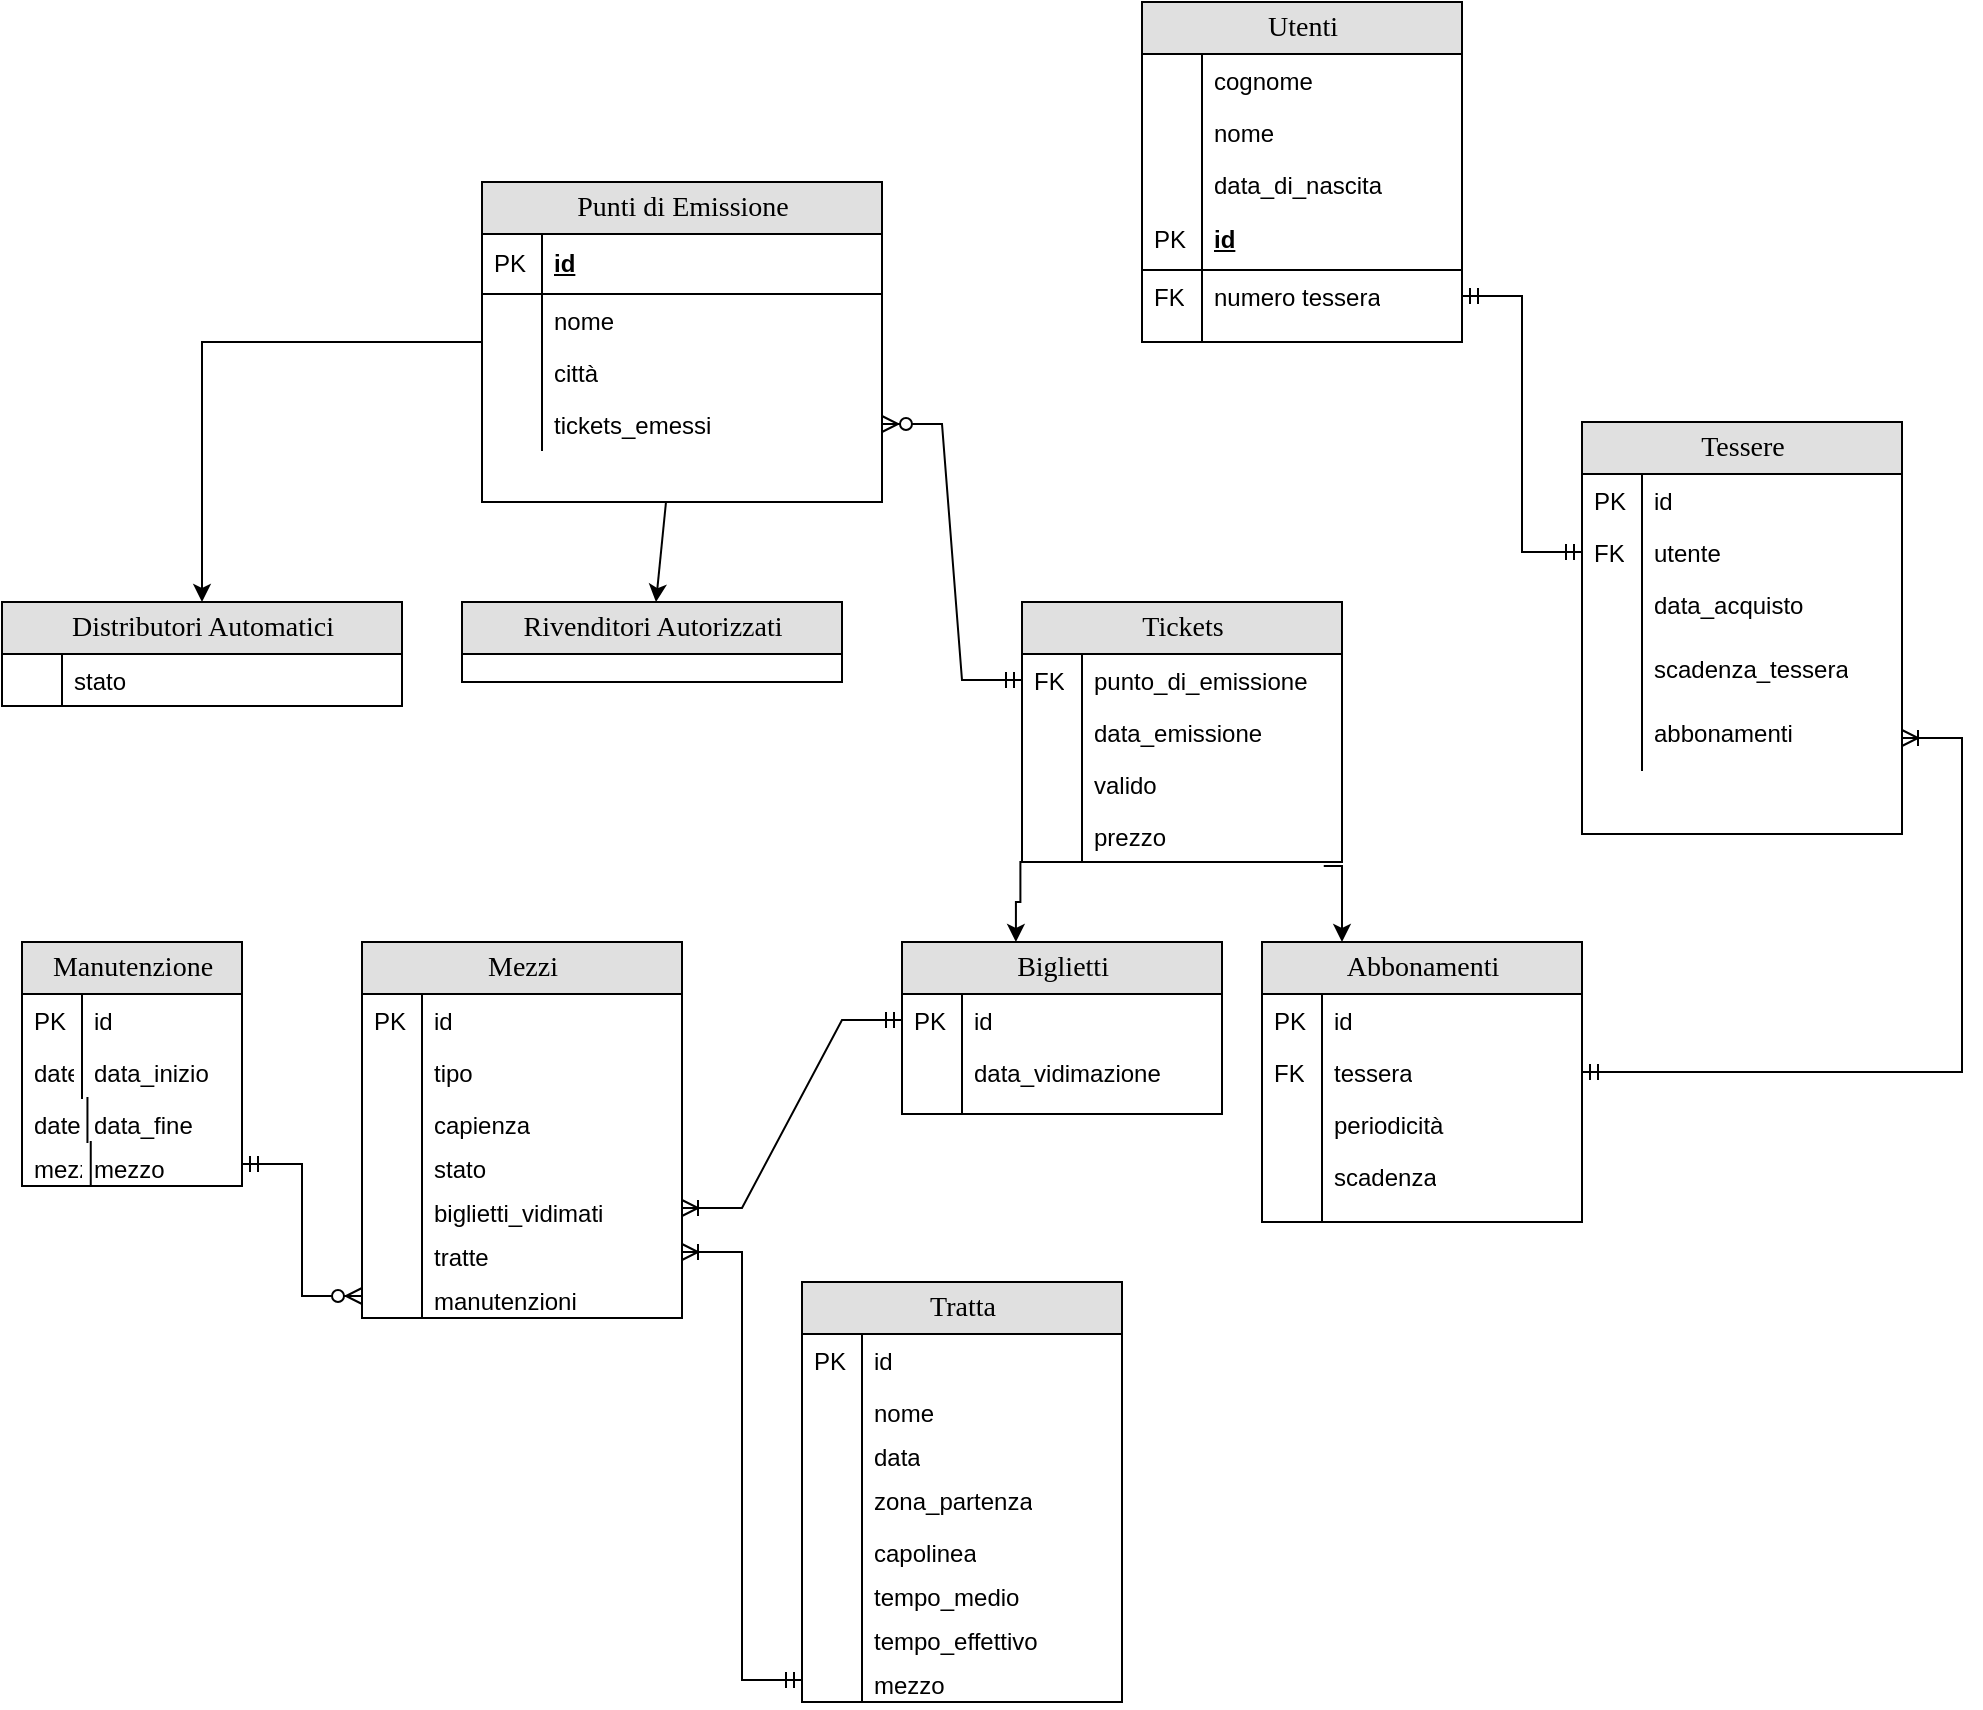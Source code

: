 <mxfile version="23.0.2" type="github">
  <diagram name="Page-1" id="e56a1550-8fbb-45ad-956c-1786394a9013">
    <mxGraphModel dx="1195" dy="623" grid="1" gridSize="10" guides="1" tooltips="1" connect="1" arrows="1" fold="1" page="1" pageScale="1" pageWidth="1100" pageHeight="850" background="none" math="0" shadow="0">
      <root>
        <mxCell id="0" />
        <mxCell id="1" parent="0" />
        <mxCell id="2e49270ec7c68f3f-1" value="Tessere" style="swimlane;html=1;fontStyle=0;childLayout=stackLayout;horizontal=1;startSize=26;fillColor=#e0e0e0;horizontalStack=0;resizeParent=1;resizeLast=0;collapsible=1;marginBottom=0;swimlaneFillColor=#ffffff;align=center;rounded=0;shadow=0;comic=0;labelBackgroundColor=none;strokeWidth=1;fontFamily=Verdana;fontSize=14" parent="1" vertex="1">
          <mxGeometry x="800" y="220" width="160" height="206" as="geometry" />
        </mxCell>
        <mxCell id="83elVUUYtH-oD26c2FI2-10" value="id" style="shape=partialRectangle;top=0;left=0;right=0;bottom=0;html=1;align=left;verticalAlign=top;fillColor=none;spacingLeft=34;spacingRight=4;whiteSpace=wrap;overflow=hidden;rotatable=0;points=[[0,0.5],[1,0.5]];portConstraint=eastwest;dropTarget=0;" vertex="1" parent="2e49270ec7c68f3f-1">
          <mxGeometry y="26" width="160" height="26" as="geometry" />
        </mxCell>
        <mxCell id="83elVUUYtH-oD26c2FI2-11" value="PK" style="shape=partialRectangle;top=0;left=0;bottom=0;html=1;fillColor=none;align=left;verticalAlign=top;spacingLeft=4;spacingRight=4;whiteSpace=wrap;overflow=hidden;rotatable=0;points=[];portConstraint=eastwest;part=1;" vertex="1" connectable="0" parent="83elVUUYtH-oD26c2FI2-10">
          <mxGeometry width="30" height="26" as="geometry" />
        </mxCell>
        <mxCell id="83elVUUYtH-oD26c2FI2-16" value="utente" style="shape=partialRectangle;top=0;left=0;right=0;bottom=0;html=1;align=left;verticalAlign=top;fillColor=none;spacingLeft=34;spacingRight=4;whiteSpace=wrap;overflow=hidden;rotatable=0;points=[[0,0.5],[1,0.5]];portConstraint=eastwest;dropTarget=0;" vertex="1" parent="2e49270ec7c68f3f-1">
          <mxGeometry y="52" width="160" height="26" as="geometry" />
        </mxCell>
        <mxCell id="83elVUUYtH-oD26c2FI2-17" value="FK" style="shape=partialRectangle;top=0;left=0;bottom=0;html=1;fillColor=none;align=left;verticalAlign=top;spacingLeft=4;spacingRight=4;whiteSpace=wrap;overflow=hidden;rotatable=0;points=[];portConstraint=eastwest;part=1;" vertex="1" connectable="0" parent="83elVUUYtH-oD26c2FI2-16">
          <mxGeometry width="30" height="26" as="geometry" />
        </mxCell>
        <mxCell id="83elVUUYtH-oD26c2FI2-22" value="data_acquisto" style="shape=partialRectangle;top=0;left=0;right=0;bottom=0;html=1;align=left;verticalAlign=top;fillColor=none;spacingLeft=34;spacingRight=4;whiteSpace=wrap;overflow=hidden;rotatable=0;points=[[0,0.5],[1,0.5]];portConstraint=eastwest;dropTarget=0;" vertex="1" parent="2e49270ec7c68f3f-1">
          <mxGeometry y="78" width="160" height="32" as="geometry" />
        </mxCell>
        <mxCell id="83elVUUYtH-oD26c2FI2-23" value="" style="shape=partialRectangle;top=0;left=0;bottom=0;html=1;fillColor=none;align=left;verticalAlign=top;spacingLeft=4;spacingRight=4;whiteSpace=wrap;overflow=hidden;rotatable=0;points=[];portConstraint=eastwest;part=1;" vertex="1" connectable="0" parent="83elVUUYtH-oD26c2FI2-22">
          <mxGeometry width="30" height="32" as="geometry" />
        </mxCell>
        <mxCell id="83elVUUYtH-oD26c2FI2-45" value="scadenza_tessera" style="shape=partialRectangle;top=0;left=0;right=0;bottom=0;html=1;align=left;verticalAlign=top;fillColor=none;spacingLeft=34;spacingRight=4;whiteSpace=wrap;overflow=hidden;rotatable=0;points=[[0,0.5],[1,0.5]];portConstraint=eastwest;dropTarget=0;" vertex="1" parent="2e49270ec7c68f3f-1">
          <mxGeometry y="110" width="160" height="32" as="geometry" />
        </mxCell>
        <mxCell id="83elVUUYtH-oD26c2FI2-46" value="" style="shape=partialRectangle;top=0;left=0;bottom=0;html=1;fillColor=none;align=left;verticalAlign=top;spacingLeft=4;spacingRight=4;whiteSpace=wrap;overflow=hidden;rotatable=0;points=[];portConstraint=eastwest;part=1;" vertex="1" connectable="0" parent="83elVUUYtH-oD26c2FI2-45">
          <mxGeometry width="30" height="32" as="geometry" />
        </mxCell>
        <mxCell id="83elVUUYtH-oD26c2FI2-169" value="abbonamenti" style="shape=partialRectangle;top=0;left=0;right=0;bottom=0;html=1;align=left;verticalAlign=top;fillColor=none;spacingLeft=34;spacingRight=4;whiteSpace=wrap;overflow=hidden;rotatable=0;points=[[0,0.5],[1,0.5]];portConstraint=eastwest;dropTarget=0;" vertex="1" parent="2e49270ec7c68f3f-1">
          <mxGeometry y="142" width="160" height="32" as="geometry" />
        </mxCell>
        <mxCell id="83elVUUYtH-oD26c2FI2-170" value="" style="shape=partialRectangle;top=0;left=0;bottom=0;html=1;fillColor=none;align=left;verticalAlign=top;spacingLeft=4;spacingRight=4;whiteSpace=wrap;overflow=hidden;rotatable=0;points=[];portConstraint=eastwest;part=1;" vertex="1" connectable="0" parent="83elVUUYtH-oD26c2FI2-169">
          <mxGeometry width="30" height="32" as="geometry" />
        </mxCell>
        <mxCell id="2e49270ec7c68f3f-80" value="Utenti" style="swimlane;html=1;fontStyle=0;childLayout=stackLayout;horizontal=1;startSize=26;fillColor=#e0e0e0;horizontalStack=0;resizeParent=1;resizeLast=0;collapsible=1;marginBottom=0;swimlaneFillColor=#ffffff;align=center;rounded=0;shadow=0;comic=0;labelBackgroundColor=none;strokeWidth=1;fontFamily=Verdana;fontSize=14" parent="1" vertex="1">
          <mxGeometry x="580" y="10" width="160" height="170" as="geometry" />
        </mxCell>
        <mxCell id="2e49270ec7c68f3f-83" value="cognome" style="shape=partialRectangle;top=0;left=0;right=0;bottom=0;html=1;align=left;verticalAlign=top;fillColor=none;spacingLeft=34;spacingRight=4;whiteSpace=wrap;overflow=hidden;rotatable=0;points=[[0,0.5],[1,0.5]];portConstraint=eastwest;dropTarget=0;" parent="2e49270ec7c68f3f-80" vertex="1">
          <mxGeometry y="26" width="160" height="26" as="geometry" />
        </mxCell>
        <mxCell id="2e49270ec7c68f3f-84" value="" style="shape=partialRectangle;top=0;left=0;bottom=0;html=1;fillColor=none;align=left;verticalAlign=top;spacingLeft=4;spacingRight=4;whiteSpace=wrap;overflow=hidden;rotatable=0;points=[];portConstraint=eastwest;part=1;" parent="2e49270ec7c68f3f-83" vertex="1" connectable="0">
          <mxGeometry width="30" height="26" as="geometry" />
        </mxCell>
        <mxCell id="2e49270ec7c68f3f-85" value="nome" style="shape=partialRectangle;top=0;left=0;right=0;bottom=0;html=1;align=left;verticalAlign=top;fillColor=none;spacingLeft=34;spacingRight=4;whiteSpace=wrap;overflow=hidden;rotatable=0;points=[[0,0.5],[1,0.5]];portConstraint=eastwest;dropTarget=0;" parent="2e49270ec7c68f3f-80" vertex="1">
          <mxGeometry y="52" width="160" height="26" as="geometry" />
        </mxCell>
        <mxCell id="2e49270ec7c68f3f-86" value="" style="shape=partialRectangle;top=0;left=0;bottom=0;html=1;fillColor=none;align=left;verticalAlign=top;spacingLeft=4;spacingRight=4;whiteSpace=wrap;overflow=hidden;rotatable=0;points=[];portConstraint=eastwest;part=1;" parent="2e49270ec7c68f3f-85" vertex="1" connectable="0">
          <mxGeometry width="30" height="26" as="geometry" />
        </mxCell>
        <mxCell id="83elVUUYtH-oD26c2FI2-1" value="data_di_nascita" style="shape=partialRectangle;top=0;left=0;right=0;bottom=0;html=1;align=left;verticalAlign=top;fillColor=none;spacingLeft=34;spacingRight=4;whiteSpace=wrap;overflow=hidden;rotatable=0;points=[[0,0.5],[1,0.5]];portConstraint=eastwest;dropTarget=0;" vertex="1" parent="2e49270ec7c68f3f-80">
          <mxGeometry y="78" width="160" height="26" as="geometry" />
        </mxCell>
        <mxCell id="83elVUUYtH-oD26c2FI2-2" value="" style="shape=partialRectangle;top=0;left=0;bottom=0;html=1;fillColor=none;align=left;verticalAlign=top;spacingLeft=4;spacingRight=4;whiteSpace=wrap;overflow=hidden;rotatable=0;points=[];portConstraint=eastwest;part=1;" vertex="1" connectable="0" parent="83elVUUYtH-oD26c2FI2-1">
          <mxGeometry width="30" height="26" as="geometry" />
        </mxCell>
        <mxCell id="2e49270ec7c68f3f-81" value="id" style="shape=partialRectangle;top=0;left=0;right=0;bottom=1;html=1;align=left;verticalAlign=middle;fillColor=none;spacingLeft=34;spacingRight=4;whiteSpace=wrap;overflow=hidden;rotatable=0;points=[[0,0.5],[1,0.5]];portConstraint=eastwest;dropTarget=0;fontStyle=5;" parent="2e49270ec7c68f3f-80" vertex="1">
          <mxGeometry y="104" width="160" height="30" as="geometry" />
        </mxCell>
        <mxCell id="2e49270ec7c68f3f-82" value="PK" style="shape=partialRectangle;top=0;left=0;bottom=0;html=1;fillColor=none;align=left;verticalAlign=middle;spacingLeft=4;spacingRight=4;whiteSpace=wrap;overflow=hidden;rotatable=0;points=[];portConstraint=eastwest;part=1;" parent="2e49270ec7c68f3f-81" vertex="1" connectable="0">
          <mxGeometry width="30" height="30" as="geometry" />
        </mxCell>
        <mxCell id="2e49270ec7c68f3f-87" value="numero tessera" style="shape=partialRectangle;top=0;left=0;right=0;bottom=0;html=1;align=left;verticalAlign=top;fillColor=none;spacingLeft=34;spacingRight=4;whiteSpace=wrap;overflow=hidden;rotatable=0;points=[[0,0.5],[1,0.5]];portConstraint=eastwest;dropTarget=0;" parent="2e49270ec7c68f3f-80" vertex="1">
          <mxGeometry y="134" width="160" height="26" as="geometry" />
        </mxCell>
        <mxCell id="2e49270ec7c68f3f-88" value="FK" style="shape=partialRectangle;top=0;left=0;bottom=0;html=1;fillColor=none;align=left;verticalAlign=top;spacingLeft=4;spacingRight=4;whiteSpace=wrap;overflow=hidden;rotatable=0;points=[];portConstraint=eastwest;part=1;" parent="2e49270ec7c68f3f-87" vertex="1" connectable="0">
          <mxGeometry width="30" height="26" as="geometry" />
        </mxCell>
        <mxCell id="2e49270ec7c68f3f-89" value="" style="shape=partialRectangle;top=0;left=0;right=0;bottom=0;html=1;align=left;verticalAlign=top;fillColor=none;spacingLeft=34;spacingRight=4;whiteSpace=wrap;overflow=hidden;rotatable=0;points=[[0,0.5],[1,0.5]];portConstraint=eastwest;dropTarget=0;" parent="2e49270ec7c68f3f-80" vertex="1">
          <mxGeometry y="160" width="160" height="10" as="geometry" />
        </mxCell>
        <mxCell id="2e49270ec7c68f3f-90" value="" style="shape=partialRectangle;top=0;left=0;bottom=0;html=1;fillColor=none;align=left;verticalAlign=top;spacingLeft=4;spacingRight=4;whiteSpace=wrap;overflow=hidden;rotatable=0;points=[];portConstraint=eastwest;part=1;" parent="2e49270ec7c68f3f-89" vertex="1" connectable="0">
          <mxGeometry width="30" height="10" as="geometry" />
        </mxCell>
        <mxCell id="83elVUUYtH-oD26c2FI2-32" value="" style="edgeStyle=orthogonalEdgeStyle;rounded=0;orthogonalLoop=1;jettySize=auto;html=1;" edge="1" parent="1" source="83elVUUYtH-oD26c2FI2-5" target="83elVUUYtH-oD26c2FI2-29">
          <mxGeometry relative="1" as="geometry" />
        </mxCell>
        <mxCell id="83elVUUYtH-oD26c2FI2-38" value="" style="rounded=0;orthogonalLoop=1;jettySize=auto;html=1;" edge="1" parent="1" source="83elVUUYtH-oD26c2FI2-5" target="83elVUUYtH-oD26c2FI2-35">
          <mxGeometry relative="1" as="geometry" />
        </mxCell>
        <mxCell id="83elVUUYtH-oD26c2FI2-5" value="Punti di Emissione" style="swimlane;html=1;fontStyle=0;childLayout=stackLayout;horizontal=1;startSize=26;fillColor=#e0e0e0;horizontalStack=0;resizeParent=1;resizeLast=0;collapsible=1;marginBottom=0;swimlaneFillColor=#ffffff;align=center;rounded=0;shadow=0;comic=0;labelBackgroundColor=none;strokeWidth=1;fontFamily=Verdana;fontSize=14" vertex="1" parent="1">
          <mxGeometry x="250" y="100" width="200" height="160" as="geometry" />
        </mxCell>
        <mxCell id="83elVUUYtH-oD26c2FI2-27" value="id" style="shape=partialRectangle;top=0;left=0;right=0;bottom=1;html=1;align=left;verticalAlign=middle;fillColor=none;spacingLeft=34;spacingRight=4;whiteSpace=wrap;overflow=hidden;rotatable=0;points=[[0,0.5],[1,0.5]];portConstraint=eastwest;dropTarget=0;fontStyle=5;" vertex="1" parent="83elVUUYtH-oD26c2FI2-5">
          <mxGeometry y="26" width="200" height="30" as="geometry" />
        </mxCell>
        <mxCell id="83elVUUYtH-oD26c2FI2-28" value="PK" style="shape=partialRectangle;top=0;left=0;bottom=0;html=1;fillColor=none;align=left;verticalAlign=middle;spacingLeft=4;spacingRight=4;whiteSpace=wrap;overflow=hidden;rotatable=0;points=[];portConstraint=eastwest;part=1;" vertex="1" connectable="0" parent="83elVUUYtH-oD26c2FI2-27">
          <mxGeometry width="30" height="30" as="geometry" />
        </mxCell>
        <mxCell id="83elVUUYtH-oD26c2FI2-39" value="nome" style="shape=partialRectangle;top=0;left=0;right=0;bottom=0;html=1;align=left;verticalAlign=top;fillColor=none;spacingLeft=34;spacingRight=4;whiteSpace=wrap;overflow=hidden;rotatable=0;points=[[0,0.5],[1,0.5]];portConstraint=eastwest;dropTarget=0;" vertex="1" parent="83elVUUYtH-oD26c2FI2-5">
          <mxGeometry y="56" width="200" height="26" as="geometry" />
        </mxCell>
        <mxCell id="83elVUUYtH-oD26c2FI2-40" value="" style="shape=partialRectangle;top=0;left=0;bottom=0;html=1;fillColor=none;align=left;verticalAlign=top;spacingLeft=4;spacingRight=4;whiteSpace=wrap;overflow=hidden;rotatable=0;points=[];portConstraint=eastwest;part=1;" vertex="1" connectable="0" parent="83elVUUYtH-oD26c2FI2-39">
          <mxGeometry width="30" height="26" as="geometry" />
        </mxCell>
        <mxCell id="83elVUUYtH-oD26c2FI2-43" value="città" style="shape=partialRectangle;top=0;left=0;right=0;bottom=0;html=1;align=left;verticalAlign=top;fillColor=none;spacingLeft=34;spacingRight=4;whiteSpace=wrap;overflow=hidden;rotatable=0;points=[[0,0.5],[1,0.5]];portConstraint=eastwest;dropTarget=0;" vertex="1" parent="83elVUUYtH-oD26c2FI2-5">
          <mxGeometry y="82" width="200" height="26" as="geometry" />
        </mxCell>
        <mxCell id="83elVUUYtH-oD26c2FI2-44" value="" style="shape=partialRectangle;top=0;left=0;bottom=0;html=1;fillColor=none;align=left;verticalAlign=top;spacingLeft=4;spacingRight=4;whiteSpace=wrap;overflow=hidden;rotatable=0;points=[];portConstraint=eastwest;part=1;" vertex="1" connectable="0" parent="83elVUUYtH-oD26c2FI2-43">
          <mxGeometry width="30" height="26" as="geometry" />
        </mxCell>
        <mxCell id="83elVUUYtH-oD26c2FI2-94" value="tickets_emessi" style="shape=partialRectangle;top=0;left=0;right=0;bottom=0;html=1;align=left;verticalAlign=top;fillColor=none;spacingLeft=34;spacingRight=4;whiteSpace=wrap;overflow=hidden;rotatable=0;points=[[0,0.5],[1,0.5]];portConstraint=eastwest;dropTarget=0;" vertex="1" parent="83elVUUYtH-oD26c2FI2-5">
          <mxGeometry y="108" width="200" height="26" as="geometry" />
        </mxCell>
        <mxCell id="83elVUUYtH-oD26c2FI2-95" value="" style="shape=partialRectangle;top=0;left=0;bottom=0;html=1;fillColor=none;align=left;verticalAlign=top;spacingLeft=4;spacingRight=4;whiteSpace=wrap;overflow=hidden;rotatable=0;points=[];portConstraint=eastwest;part=1;" vertex="1" connectable="0" parent="83elVUUYtH-oD26c2FI2-94">
          <mxGeometry width="30" height="26" as="geometry" />
        </mxCell>
        <mxCell id="83elVUUYtH-oD26c2FI2-29" value="Distributori Automatici" style="swimlane;html=1;fontStyle=0;childLayout=stackLayout;horizontal=1;startSize=26;fillColor=#e0e0e0;horizontalStack=0;resizeParent=1;resizeLast=0;collapsible=1;marginBottom=0;swimlaneFillColor=#ffffff;align=center;rounded=0;shadow=0;comic=0;labelBackgroundColor=none;strokeWidth=1;fontFamily=Verdana;fontSize=14" vertex="1" parent="1">
          <mxGeometry x="10" y="310" width="200" height="52" as="geometry">
            <mxRectangle x="10" y="310" width="200" height="30" as="alternateBounds" />
          </mxGeometry>
        </mxCell>
        <mxCell id="83elVUUYtH-oD26c2FI2-41" value="stato" style="shape=partialRectangle;top=0;left=0;right=0;bottom=0;html=1;align=left;verticalAlign=top;fillColor=none;spacingLeft=34;spacingRight=4;whiteSpace=wrap;overflow=hidden;rotatable=0;points=[[0,0.5],[1,0.5]];portConstraint=eastwest;dropTarget=0;" vertex="1" parent="83elVUUYtH-oD26c2FI2-29">
          <mxGeometry y="26" width="200" height="26" as="geometry" />
        </mxCell>
        <mxCell id="83elVUUYtH-oD26c2FI2-42" value="" style="shape=partialRectangle;top=0;left=0;bottom=0;html=1;fillColor=none;align=left;verticalAlign=top;spacingLeft=4;spacingRight=4;whiteSpace=wrap;overflow=hidden;rotatable=0;points=[];portConstraint=eastwest;part=1;" vertex="1" connectable="0" parent="83elVUUYtH-oD26c2FI2-41">
          <mxGeometry width="30" height="26" as="geometry" />
        </mxCell>
        <mxCell id="83elVUUYtH-oD26c2FI2-35" value="Rivenditori Autorizzati" style="swimlane;html=1;fontStyle=0;childLayout=stackLayout;horizontal=1;startSize=26;fillColor=#e0e0e0;horizontalStack=0;resizeParent=1;resizeLast=0;collapsible=1;marginBottom=0;swimlaneFillColor=#ffffff;align=center;rounded=0;shadow=0;comic=0;labelBackgroundColor=none;strokeWidth=1;fontFamily=Verdana;fontSize=14" vertex="1" parent="1">
          <mxGeometry x="240" y="310" width="190" height="40" as="geometry">
            <mxRectangle x="240" y="310" width="190" height="30" as="alternateBounds" />
          </mxGeometry>
        </mxCell>
        <mxCell id="83elVUUYtH-oD26c2FI2-49" value="Abbonamenti" style="swimlane;html=1;fontStyle=0;childLayout=stackLayout;horizontal=1;startSize=26;fillColor=#e0e0e0;horizontalStack=0;resizeParent=1;resizeLast=0;collapsible=1;marginBottom=0;swimlaneFillColor=#ffffff;align=center;rounded=0;shadow=0;comic=0;labelBackgroundColor=none;strokeWidth=1;fontFamily=Verdana;fontSize=14" vertex="1" parent="1">
          <mxGeometry x="640" y="480" width="160" height="140" as="geometry" />
        </mxCell>
        <mxCell id="83elVUUYtH-oD26c2FI2-171" value="id" style="shape=partialRectangle;top=0;left=0;right=0;bottom=0;html=1;align=left;verticalAlign=top;fillColor=none;spacingLeft=34;spacingRight=4;whiteSpace=wrap;overflow=hidden;rotatable=0;points=[[0,0.5],[1,0.5]];portConstraint=eastwest;dropTarget=0;" vertex="1" parent="83elVUUYtH-oD26c2FI2-49">
          <mxGeometry y="26" width="160" height="26" as="geometry" />
        </mxCell>
        <mxCell id="83elVUUYtH-oD26c2FI2-172" value="PK" style="shape=partialRectangle;top=0;left=0;bottom=0;html=1;fillColor=none;align=left;verticalAlign=top;spacingLeft=4;spacingRight=4;whiteSpace=wrap;overflow=hidden;rotatable=0;points=[];portConstraint=eastwest;part=1;" vertex="1" connectable="0" parent="83elVUUYtH-oD26c2FI2-171">
          <mxGeometry width="30" height="26" as="geometry" />
        </mxCell>
        <mxCell id="83elVUUYtH-oD26c2FI2-58" value="tessera" style="shape=partialRectangle;top=0;left=0;right=0;bottom=0;html=1;align=left;verticalAlign=top;fillColor=none;spacingLeft=34;spacingRight=4;whiteSpace=wrap;overflow=hidden;rotatable=0;points=[[0,0.5],[1,0.5]];portConstraint=eastwest;dropTarget=0;" vertex="1" parent="83elVUUYtH-oD26c2FI2-49">
          <mxGeometry y="52" width="160" height="26" as="geometry" />
        </mxCell>
        <mxCell id="83elVUUYtH-oD26c2FI2-59" value="FK" style="shape=partialRectangle;top=0;left=0;bottom=0;html=1;fillColor=none;align=left;verticalAlign=top;spacingLeft=4;spacingRight=4;whiteSpace=wrap;overflow=hidden;rotatable=0;points=[];portConstraint=eastwest;part=1;" vertex="1" connectable="0" parent="83elVUUYtH-oD26c2FI2-58">
          <mxGeometry width="30" height="26" as="geometry" />
        </mxCell>
        <mxCell id="83elVUUYtH-oD26c2FI2-50" value="periodicità" style="shape=partialRectangle;top=0;left=0;right=0;bottom=0;html=1;align=left;verticalAlign=top;fillColor=none;spacingLeft=34;spacingRight=4;whiteSpace=wrap;overflow=hidden;rotatable=0;points=[[0,0.5],[1,0.5]];portConstraint=eastwest;dropTarget=0;" vertex="1" parent="83elVUUYtH-oD26c2FI2-49">
          <mxGeometry y="78" width="160" height="26" as="geometry" />
        </mxCell>
        <mxCell id="83elVUUYtH-oD26c2FI2-51" value="" style="shape=partialRectangle;top=0;left=0;bottom=0;html=1;fillColor=none;align=left;verticalAlign=top;spacingLeft=4;spacingRight=4;whiteSpace=wrap;overflow=hidden;rotatable=0;points=[];portConstraint=eastwest;part=1;" vertex="1" connectable="0" parent="83elVUUYtH-oD26c2FI2-50">
          <mxGeometry width="30" height="26" as="geometry" />
        </mxCell>
        <mxCell id="83elVUUYtH-oD26c2FI2-54" value="scadenza" style="shape=partialRectangle;top=0;left=0;right=0;bottom=0;html=1;align=left;verticalAlign=top;fillColor=none;spacingLeft=34;spacingRight=4;whiteSpace=wrap;overflow=hidden;rotatable=0;points=[[0,0.5],[1,0.5]];portConstraint=eastwest;dropTarget=0;" vertex="1" parent="83elVUUYtH-oD26c2FI2-49">
          <mxGeometry y="104" width="160" height="26" as="geometry" />
        </mxCell>
        <mxCell id="83elVUUYtH-oD26c2FI2-55" value="" style="shape=partialRectangle;top=0;left=0;bottom=0;html=1;fillColor=none;align=left;verticalAlign=top;spacingLeft=4;spacingRight=4;whiteSpace=wrap;overflow=hidden;rotatable=0;points=[];portConstraint=eastwest;part=1;" vertex="1" connectable="0" parent="83elVUUYtH-oD26c2FI2-54">
          <mxGeometry width="30" height="26" as="geometry" />
        </mxCell>
        <mxCell id="83elVUUYtH-oD26c2FI2-60" value="" style="shape=partialRectangle;top=0;left=0;right=0;bottom=0;html=1;align=left;verticalAlign=top;fillColor=none;spacingLeft=34;spacingRight=4;whiteSpace=wrap;overflow=hidden;rotatable=0;points=[[0,0.5],[1,0.5]];portConstraint=eastwest;dropTarget=0;" vertex="1" parent="83elVUUYtH-oD26c2FI2-49">
          <mxGeometry y="130" width="160" height="10" as="geometry" />
        </mxCell>
        <mxCell id="83elVUUYtH-oD26c2FI2-61" value="" style="shape=partialRectangle;top=0;left=0;bottom=0;html=1;fillColor=none;align=left;verticalAlign=top;spacingLeft=4;spacingRight=4;whiteSpace=wrap;overflow=hidden;rotatable=0;points=[];portConstraint=eastwest;part=1;" vertex="1" connectable="0" parent="83elVUUYtH-oD26c2FI2-60">
          <mxGeometry width="30" height="10" as="geometry" />
        </mxCell>
        <mxCell id="83elVUUYtH-oD26c2FI2-62" value="Biglietti" style="swimlane;html=1;fontStyle=0;childLayout=stackLayout;horizontal=1;startSize=26;fillColor=#e0e0e0;horizontalStack=0;resizeParent=1;resizeLast=0;collapsible=1;marginBottom=0;swimlaneFillColor=#ffffff;align=center;rounded=0;shadow=0;comic=0;labelBackgroundColor=none;strokeWidth=1;fontFamily=Verdana;fontSize=14" vertex="1" parent="1">
          <mxGeometry x="460" y="480" width="160" height="86" as="geometry" />
        </mxCell>
        <mxCell id="83elVUUYtH-oD26c2FI2-67" value="id" style="shape=partialRectangle;top=0;left=0;right=0;bottom=0;html=1;align=left;verticalAlign=top;fillColor=none;spacingLeft=34;spacingRight=4;whiteSpace=wrap;overflow=hidden;rotatable=0;points=[[0,0.5],[1,0.5]];portConstraint=eastwest;dropTarget=0;" vertex="1" parent="83elVUUYtH-oD26c2FI2-62">
          <mxGeometry y="26" width="160" height="26" as="geometry" />
        </mxCell>
        <mxCell id="83elVUUYtH-oD26c2FI2-68" value="PK" style="shape=partialRectangle;top=0;left=0;bottom=0;html=1;fillColor=none;align=left;verticalAlign=top;spacingLeft=4;spacingRight=4;whiteSpace=wrap;overflow=hidden;rotatable=0;points=[];portConstraint=eastwest;part=1;" vertex="1" connectable="0" parent="83elVUUYtH-oD26c2FI2-67">
          <mxGeometry width="30" height="26" as="geometry" />
        </mxCell>
        <mxCell id="83elVUUYtH-oD26c2FI2-176" value="data_vidimazione" style="shape=partialRectangle;top=0;left=0;right=0;bottom=0;html=1;align=left;verticalAlign=top;fillColor=none;spacingLeft=34;spacingRight=4;whiteSpace=wrap;overflow=hidden;rotatable=0;points=[[0,0.5],[1,0.5]];portConstraint=eastwest;dropTarget=0;" vertex="1" parent="83elVUUYtH-oD26c2FI2-62">
          <mxGeometry y="52" width="160" height="26" as="geometry" />
        </mxCell>
        <mxCell id="83elVUUYtH-oD26c2FI2-177" value="" style="shape=partialRectangle;top=0;left=0;bottom=0;html=1;fillColor=none;align=left;verticalAlign=top;spacingLeft=4;spacingRight=4;whiteSpace=wrap;overflow=hidden;rotatable=0;points=[];portConstraint=eastwest;part=1;" vertex="1" connectable="0" parent="83elVUUYtH-oD26c2FI2-176">
          <mxGeometry width="30" height="26" as="geometry" />
        </mxCell>
        <mxCell id="83elVUUYtH-oD26c2FI2-65" value="" style="shape=partialRectangle;top=0;left=0;right=0;bottom=0;html=1;align=left;verticalAlign=top;fillColor=none;spacingLeft=34;spacingRight=4;whiteSpace=wrap;overflow=hidden;rotatable=0;points=[[0,0.5],[1,0.5]];portConstraint=eastwest;dropTarget=0;" vertex="1" parent="83elVUUYtH-oD26c2FI2-62">
          <mxGeometry y="78" width="160" height="8" as="geometry" />
        </mxCell>
        <mxCell id="83elVUUYtH-oD26c2FI2-66" value="" style="shape=partialRectangle;top=0;left=0;bottom=0;html=1;fillColor=none;align=left;verticalAlign=top;spacingLeft=4;spacingRight=4;whiteSpace=wrap;overflow=hidden;rotatable=0;points=[];portConstraint=eastwest;part=1;" vertex="1" connectable="0" parent="83elVUUYtH-oD26c2FI2-65">
          <mxGeometry width="30" height="8" as="geometry" />
        </mxCell>
        <mxCell id="83elVUUYtH-oD26c2FI2-76" value="Tickets" style="swimlane;html=1;fontStyle=0;childLayout=stackLayout;horizontal=1;startSize=26;fillColor=#e0e0e0;horizontalStack=0;resizeParent=1;resizeLast=0;collapsible=1;marginBottom=0;swimlaneFillColor=#ffffff;align=center;rounded=0;shadow=0;comic=0;labelBackgroundColor=none;strokeWidth=1;fontFamily=Verdana;fontSize=14" vertex="1" parent="1">
          <mxGeometry x="520" y="310" width="160" height="130" as="geometry" />
        </mxCell>
        <mxCell id="83elVUUYtH-oD26c2FI2-79" value="punto_di_emissione" style="shape=partialRectangle;top=0;left=0;right=0;bottom=0;html=1;align=left;verticalAlign=top;fillColor=none;spacingLeft=34;spacingRight=4;whiteSpace=wrap;overflow=hidden;rotatable=0;points=[[0,0.5],[1,0.5]];portConstraint=eastwest;dropTarget=0;" vertex="1" parent="83elVUUYtH-oD26c2FI2-76">
          <mxGeometry y="26" width="160" height="26" as="geometry" />
        </mxCell>
        <mxCell id="83elVUUYtH-oD26c2FI2-80" value="FK" style="shape=partialRectangle;top=0;left=0;bottom=0;html=1;fillColor=none;align=left;verticalAlign=top;spacingLeft=4;spacingRight=4;whiteSpace=wrap;overflow=hidden;rotatable=0;points=[];portConstraint=eastwest;part=1;" vertex="1" connectable="0" parent="83elVUUYtH-oD26c2FI2-79">
          <mxGeometry width="30" height="26" as="geometry" />
        </mxCell>
        <mxCell id="83elVUUYtH-oD26c2FI2-77" value="data_emissione" style="shape=partialRectangle;top=0;left=0;right=0;bottom=0;html=1;align=left;verticalAlign=top;fillColor=none;spacingLeft=34;spacingRight=4;whiteSpace=wrap;overflow=hidden;rotatable=0;points=[[0,0.5],[1,0.5]];portConstraint=eastwest;dropTarget=0;" vertex="1" parent="83elVUUYtH-oD26c2FI2-76">
          <mxGeometry y="52" width="160" height="26" as="geometry" />
        </mxCell>
        <mxCell id="83elVUUYtH-oD26c2FI2-78" value="" style="shape=partialRectangle;top=0;left=0;bottom=0;html=1;fillColor=none;align=left;verticalAlign=top;spacingLeft=4;spacingRight=4;whiteSpace=wrap;overflow=hidden;rotatable=0;points=[];portConstraint=eastwest;part=1;" vertex="1" connectable="0" parent="83elVUUYtH-oD26c2FI2-77">
          <mxGeometry width="30" height="26" as="geometry" />
        </mxCell>
        <mxCell id="83elVUUYtH-oD26c2FI2-81" value="valido" style="shape=partialRectangle;top=0;left=0;right=0;bottom=0;html=1;align=left;verticalAlign=top;fillColor=none;spacingLeft=34;spacingRight=4;whiteSpace=wrap;overflow=hidden;rotatable=0;points=[[0,0.5],[1,0.5]];portConstraint=eastwest;dropTarget=0;" vertex="1" parent="83elVUUYtH-oD26c2FI2-76">
          <mxGeometry y="78" width="160" height="26" as="geometry" />
        </mxCell>
        <mxCell id="83elVUUYtH-oD26c2FI2-82" value="" style="shape=partialRectangle;top=0;left=0;bottom=0;html=1;fillColor=none;align=left;verticalAlign=top;spacingLeft=4;spacingRight=4;whiteSpace=wrap;overflow=hidden;rotatable=0;points=[];portConstraint=eastwest;part=1;" vertex="1" connectable="0" parent="83elVUUYtH-oD26c2FI2-81">
          <mxGeometry width="30" height="26" as="geometry" />
        </mxCell>
        <mxCell id="83elVUUYtH-oD26c2FI2-174" value="prezzo" style="shape=partialRectangle;top=0;left=0;right=0;bottom=0;html=1;align=left;verticalAlign=top;fillColor=none;spacingLeft=34;spacingRight=4;whiteSpace=wrap;overflow=hidden;rotatable=0;points=[[0,0.5],[1,0.5]];portConstraint=eastwest;dropTarget=0;" vertex="1" parent="83elVUUYtH-oD26c2FI2-76">
          <mxGeometry y="104" width="160" height="26" as="geometry" />
        </mxCell>
        <mxCell id="83elVUUYtH-oD26c2FI2-175" value="" style="shape=partialRectangle;top=0;left=0;bottom=0;html=1;fillColor=none;align=left;verticalAlign=top;spacingLeft=4;spacingRight=4;whiteSpace=wrap;overflow=hidden;rotatable=0;points=[];portConstraint=eastwest;part=1;" vertex="1" connectable="0" parent="83elVUUYtH-oD26c2FI2-174">
          <mxGeometry width="30" height="26" as="geometry" />
        </mxCell>
        <mxCell id="83elVUUYtH-oD26c2FI2-91" style="edgeStyle=orthogonalEdgeStyle;rounded=0;orthogonalLoop=1;jettySize=auto;html=1;exitX=0.943;exitY=1.077;exitDx=0;exitDy=0;entryX=0.25;entryY=0;entryDx=0;entryDy=0;exitPerimeter=0;" edge="1" parent="1" source="83elVUUYtH-oD26c2FI2-174" target="83elVUUYtH-oD26c2FI2-49">
          <mxGeometry relative="1" as="geometry">
            <mxPoint x="680" y="469" as="sourcePoint" />
          </mxGeometry>
        </mxCell>
        <mxCell id="83elVUUYtH-oD26c2FI2-92" style="edgeStyle=elbowEdgeStyle;rounded=0;orthogonalLoop=1;jettySize=auto;html=1;entryX=0.356;entryY=0;entryDx=0;entryDy=0;entryPerimeter=0;elbow=vertical;exitX=-0.005;exitY=0.981;exitDx=0;exitDy=0;exitPerimeter=0;" edge="1" parent="1" source="83elVUUYtH-oD26c2FI2-174" target="83elVUUYtH-oD26c2FI2-62">
          <mxGeometry relative="1" as="geometry">
            <mxPoint x="520" y="469" as="sourcePoint" />
          </mxGeometry>
        </mxCell>
        <mxCell id="83elVUUYtH-oD26c2FI2-97" value="Mezzi" style="swimlane;html=1;fontStyle=0;childLayout=stackLayout;horizontal=1;startSize=26;fillColor=#e0e0e0;horizontalStack=0;resizeParent=1;resizeLast=0;collapsible=1;marginBottom=0;swimlaneFillColor=#ffffff;align=center;rounded=0;shadow=0;comic=0;labelBackgroundColor=none;strokeWidth=1;fontFamily=Verdana;fontSize=14" vertex="1" parent="1">
          <mxGeometry x="190" y="480" width="160" height="188" as="geometry" />
        </mxCell>
        <mxCell id="83elVUUYtH-oD26c2FI2-98" value="id" style="shape=partialRectangle;top=0;left=0;right=0;bottom=0;html=1;align=left;verticalAlign=top;fillColor=none;spacingLeft=34;spacingRight=4;whiteSpace=wrap;overflow=hidden;rotatable=0;points=[[0,0.5],[1,0.5]];portConstraint=eastwest;dropTarget=0;" vertex="1" parent="83elVUUYtH-oD26c2FI2-97">
          <mxGeometry y="26" width="160" height="26" as="geometry" />
        </mxCell>
        <mxCell id="83elVUUYtH-oD26c2FI2-99" value="PK" style="shape=partialRectangle;top=0;left=0;bottom=0;html=1;fillColor=none;align=left;verticalAlign=top;spacingLeft=4;spacingRight=4;whiteSpace=wrap;overflow=hidden;rotatable=0;points=[];portConstraint=eastwest;part=1;" vertex="1" connectable="0" parent="83elVUUYtH-oD26c2FI2-98">
          <mxGeometry width="30" height="26" as="geometry" />
        </mxCell>
        <mxCell id="83elVUUYtH-oD26c2FI2-100" value="tipo" style="shape=partialRectangle;top=0;left=0;right=0;bottom=0;html=1;align=left;verticalAlign=top;fillColor=none;spacingLeft=34;spacingRight=4;whiteSpace=wrap;overflow=hidden;rotatable=0;points=[[0,0.5],[1,0.5]];portConstraint=eastwest;dropTarget=0;" vertex="1" parent="83elVUUYtH-oD26c2FI2-97">
          <mxGeometry y="52" width="160" height="26" as="geometry" />
        </mxCell>
        <mxCell id="83elVUUYtH-oD26c2FI2-101" value="" style="shape=partialRectangle;top=0;left=0;bottom=0;html=1;fillColor=none;align=left;verticalAlign=top;spacingLeft=4;spacingRight=4;whiteSpace=wrap;overflow=hidden;rotatable=0;points=[];portConstraint=eastwest;part=1;" vertex="1" connectable="0" parent="83elVUUYtH-oD26c2FI2-100">
          <mxGeometry width="30" height="26" as="geometry" />
        </mxCell>
        <mxCell id="83elVUUYtH-oD26c2FI2-103" value="capienza" style="shape=partialRectangle;top=0;left=0;right=0;bottom=0;html=1;align=left;verticalAlign=top;fillColor=none;spacingLeft=34;spacingRight=4;whiteSpace=wrap;overflow=hidden;rotatable=0;points=[[0,0.5],[1,0.5]];portConstraint=eastwest;dropTarget=0;" vertex="1" parent="83elVUUYtH-oD26c2FI2-97">
          <mxGeometry y="78" width="160" height="22" as="geometry" />
        </mxCell>
        <mxCell id="83elVUUYtH-oD26c2FI2-104" value="" style="shape=partialRectangle;top=0;left=0;bottom=0;html=1;fillColor=none;align=left;verticalAlign=top;spacingLeft=4;spacingRight=4;whiteSpace=wrap;overflow=hidden;rotatable=0;points=[];portConstraint=eastwest;part=1;" vertex="1" connectable="0" parent="83elVUUYtH-oD26c2FI2-103">
          <mxGeometry width="30" height="22" as="geometry" />
        </mxCell>
        <mxCell id="83elVUUYtH-oD26c2FI2-105" value="stato" style="shape=partialRectangle;top=0;left=0;right=0;bottom=0;html=1;align=left;verticalAlign=top;fillColor=none;spacingLeft=34;spacingRight=4;whiteSpace=wrap;overflow=hidden;rotatable=0;points=[[0,0.5],[1,0.5]];portConstraint=eastwest;dropTarget=0;" vertex="1" parent="83elVUUYtH-oD26c2FI2-97">
          <mxGeometry y="100" width="160" height="22" as="geometry" />
        </mxCell>
        <mxCell id="83elVUUYtH-oD26c2FI2-106" value="" style="shape=partialRectangle;top=0;left=0;bottom=0;html=1;fillColor=none;align=left;verticalAlign=top;spacingLeft=4;spacingRight=4;whiteSpace=wrap;overflow=hidden;rotatable=0;points=[];portConstraint=eastwest;part=1;" vertex="1" connectable="0" parent="83elVUUYtH-oD26c2FI2-105">
          <mxGeometry width="30" height="22" as="geometry" />
        </mxCell>
        <mxCell id="83elVUUYtH-oD26c2FI2-107" value="biglietti_vidimati" style="shape=partialRectangle;top=0;left=0;right=0;bottom=0;html=1;align=left;verticalAlign=top;fillColor=none;spacingLeft=34;spacingRight=4;whiteSpace=wrap;overflow=hidden;rotatable=0;points=[[0,0.5],[1,0.5]];portConstraint=eastwest;dropTarget=0;" vertex="1" parent="83elVUUYtH-oD26c2FI2-97">
          <mxGeometry y="122" width="160" height="22" as="geometry" />
        </mxCell>
        <mxCell id="83elVUUYtH-oD26c2FI2-108" value="" style="shape=partialRectangle;top=0;left=0;bottom=0;html=1;fillColor=none;align=left;verticalAlign=top;spacingLeft=4;spacingRight=4;whiteSpace=wrap;overflow=hidden;rotatable=0;points=[];portConstraint=eastwest;part=1;" vertex="1" connectable="0" parent="83elVUUYtH-oD26c2FI2-107">
          <mxGeometry width="30" height="22" as="geometry" />
        </mxCell>
        <mxCell id="83elVUUYtH-oD26c2FI2-158" value="tratte" style="shape=partialRectangle;top=0;left=0;right=0;bottom=0;html=1;align=left;verticalAlign=top;fillColor=none;spacingLeft=34;spacingRight=4;whiteSpace=wrap;overflow=hidden;rotatable=0;points=[[0,0.5],[1,0.5]];portConstraint=eastwest;dropTarget=0;" vertex="1" parent="83elVUUYtH-oD26c2FI2-97">
          <mxGeometry y="144" width="160" height="22" as="geometry" />
        </mxCell>
        <mxCell id="83elVUUYtH-oD26c2FI2-159" value="" style="shape=partialRectangle;top=0;left=0;bottom=0;html=1;fillColor=none;align=left;verticalAlign=top;spacingLeft=4;spacingRight=4;whiteSpace=wrap;overflow=hidden;rotatable=0;points=[];portConstraint=eastwest;part=1;" vertex="1" connectable="0" parent="83elVUUYtH-oD26c2FI2-158">
          <mxGeometry width="30" height="22" as="geometry" />
        </mxCell>
        <mxCell id="83elVUUYtH-oD26c2FI2-140" value="manutenzioni" style="shape=partialRectangle;top=0;left=0;right=0;bottom=0;html=1;align=left;verticalAlign=top;fillColor=none;spacingLeft=34;spacingRight=4;whiteSpace=wrap;overflow=hidden;rotatable=0;points=[[0,0.5],[1,0.5]];portConstraint=eastwest;dropTarget=0;" vertex="1" parent="83elVUUYtH-oD26c2FI2-97">
          <mxGeometry y="166" width="160" height="22" as="geometry" />
        </mxCell>
        <mxCell id="83elVUUYtH-oD26c2FI2-141" value="" style="shape=partialRectangle;top=0;left=0;bottom=0;html=1;fillColor=none;align=left;verticalAlign=top;spacingLeft=4;spacingRight=4;whiteSpace=wrap;overflow=hidden;rotatable=0;points=[];portConstraint=eastwest;part=1;" vertex="1" connectable="0" parent="83elVUUYtH-oD26c2FI2-140">
          <mxGeometry width="30" height="22" as="geometry" />
        </mxCell>
        <mxCell id="83elVUUYtH-oD26c2FI2-110" value="Tratta" style="swimlane;html=1;fontStyle=0;childLayout=stackLayout;horizontal=1;startSize=26;fillColor=#e0e0e0;horizontalStack=0;resizeParent=1;resizeLast=0;collapsible=1;marginBottom=0;swimlaneFillColor=#ffffff;align=center;rounded=0;shadow=0;comic=0;labelBackgroundColor=none;strokeWidth=1;fontFamily=Verdana;fontSize=14" vertex="1" parent="1">
          <mxGeometry x="410" y="650" width="160" height="210" as="geometry" />
        </mxCell>
        <mxCell id="83elVUUYtH-oD26c2FI2-111" value="id" style="shape=partialRectangle;top=0;left=0;right=0;bottom=0;html=1;align=left;verticalAlign=top;fillColor=none;spacingLeft=34;spacingRight=4;whiteSpace=wrap;overflow=hidden;rotatable=0;points=[[0,0.5],[1,0.5]];portConstraint=eastwest;dropTarget=0;" vertex="1" parent="83elVUUYtH-oD26c2FI2-110">
          <mxGeometry y="26" width="160" height="26" as="geometry" />
        </mxCell>
        <mxCell id="83elVUUYtH-oD26c2FI2-112" value="PK" style="shape=partialRectangle;top=0;left=0;bottom=0;html=1;fillColor=none;align=left;verticalAlign=top;spacingLeft=4;spacingRight=4;whiteSpace=wrap;overflow=hidden;rotatable=0;points=[];portConstraint=eastwest;part=1;" vertex="1" connectable="0" parent="83elVUUYtH-oD26c2FI2-111">
          <mxGeometry width="30" height="26" as="geometry" />
        </mxCell>
        <mxCell id="83elVUUYtH-oD26c2FI2-178" value="nome" style="shape=partialRectangle;top=0;left=0;right=0;bottom=0;html=1;align=left;verticalAlign=top;fillColor=none;spacingLeft=34;spacingRight=4;whiteSpace=wrap;overflow=hidden;rotatable=0;points=[[0,0.5],[1,0.5]];portConstraint=eastwest;dropTarget=0;" vertex="1" parent="83elVUUYtH-oD26c2FI2-110">
          <mxGeometry y="52" width="160" height="22" as="geometry" />
        </mxCell>
        <mxCell id="83elVUUYtH-oD26c2FI2-179" value="" style="shape=partialRectangle;top=0;left=0;bottom=0;html=1;fillColor=none;align=left;verticalAlign=top;spacingLeft=4;spacingRight=4;whiteSpace=wrap;overflow=hidden;rotatable=0;points=[];portConstraint=eastwest;part=1;" vertex="1" connectable="0" parent="83elVUUYtH-oD26c2FI2-178">
          <mxGeometry width="30" height="22" as="geometry" />
        </mxCell>
        <mxCell id="83elVUUYtH-oD26c2FI2-143" value="data" style="shape=partialRectangle;top=0;left=0;right=0;bottom=0;html=1;align=left;verticalAlign=top;fillColor=none;spacingLeft=34;spacingRight=4;whiteSpace=wrap;overflow=hidden;rotatable=0;points=[[0,0.5],[1,0.5]];portConstraint=eastwest;dropTarget=0;" vertex="1" parent="83elVUUYtH-oD26c2FI2-110">
          <mxGeometry y="74" width="160" height="22" as="geometry" />
        </mxCell>
        <mxCell id="83elVUUYtH-oD26c2FI2-144" value="" style="shape=partialRectangle;top=0;left=0;bottom=0;html=1;fillColor=none;align=left;verticalAlign=top;spacingLeft=4;spacingRight=4;whiteSpace=wrap;overflow=hidden;rotatable=0;points=[];portConstraint=eastwest;part=1;" vertex="1" connectable="0" parent="83elVUUYtH-oD26c2FI2-143">
          <mxGeometry width="30" height="22" as="geometry" />
        </mxCell>
        <mxCell id="83elVUUYtH-oD26c2FI2-113" value="zona_partenza" style="shape=partialRectangle;top=0;left=0;right=0;bottom=0;html=1;align=left;verticalAlign=top;fillColor=none;spacingLeft=34;spacingRight=4;whiteSpace=wrap;overflow=hidden;rotatable=0;points=[[0,0.5],[1,0.5]];portConstraint=eastwest;dropTarget=0;" vertex="1" parent="83elVUUYtH-oD26c2FI2-110">
          <mxGeometry y="96" width="160" height="26" as="geometry" />
        </mxCell>
        <mxCell id="83elVUUYtH-oD26c2FI2-114" value="" style="shape=partialRectangle;top=0;left=0;bottom=0;html=1;fillColor=none;align=left;verticalAlign=top;spacingLeft=4;spacingRight=4;whiteSpace=wrap;overflow=hidden;rotatable=0;points=[];portConstraint=eastwest;part=1;" vertex="1" connectable="0" parent="83elVUUYtH-oD26c2FI2-113">
          <mxGeometry width="30" height="26" as="geometry" />
        </mxCell>
        <mxCell id="83elVUUYtH-oD26c2FI2-115" value="capolinea" style="shape=partialRectangle;top=0;left=0;right=0;bottom=0;html=1;align=left;verticalAlign=top;fillColor=none;spacingLeft=34;spacingRight=4;whiteSpace=wrap;overflow=hidden;rotatable=0;points=[[0,0.5],[1,0.5]];portConstraint=eastwest;dropTarget=0;" vertex="1" parent="83elVUUYtH-oD26c2FI2-110">
          <mxGeometry y="122" width="160" height="22" as="geometry" />
        </mxCell>
        <mxCell id="83elVUUYtH-oD26c2FI2-116" value="" style="shape=partialRectangle;top=0;left=0;bottom=0;html=1;fillColor=none;align=left;verticalAlign=top;spacingLeft=4;spacingRight=4;whiteSpace=wrap;overflow=hidden;rotatable=0;points=[];portConstraint=eastwest;part=1;" vertex="1" connectable="0" parent="83elVUUYtH-oD26c2FI2-115">
          <mxGeometry width="30" height="22" as="geometry" />
        </mxCell>
        <mxCell id="83elVUUYtH-oD26c2FI2-117" value="tempo_medio" style="shape=partialRectangle;top=0;left=0;right=0;bottom=0;html=1;align=left;verticalAlign=top;fillColor=none;spacingLeft=34;spacingRight=4;whiteSpace=wrap;overflow=hidden;rotatable=0;points=[[0,0.5],[1,0.5]];portConstraint=eastwest;dropTarget=0;" vertex="1" parent="83elVUUYtH-oD26c2FI2-110">
          <mxGeometry y="144" width="160" height="22" as="geometry" />
        </mxCell>
        <mxCell id="83elVUUYtH-oD26c2FI2-118" value="" style="shape=partialRectangle;top=0;left=0;bottom=0;html=1;fillColor=none;align=left;verticalAlign=top;spacingLeft=4;spacingRight=4;whiteSpace=wrap;overflow=hidden;rotatable=0;points=[];portConstraint=eastwest;part=1;" vertex="1" connectable="0" parent="83elVUUYtH-oD26c2FI2-117">
          <mxGeometry width="30" height="22" as="geometry" />
        </mxCell>
        <mxCell id="83elVUUYtH-oD26c2FI2-119" value="tempo_effettivo" style="shape=partialRectangle;top=0;left=0;right=0;bottom=0;html=1;align=left;verticalAlign=top;fillColor=none;spacingLeft=34;spacingRight=4;whiteSpace=wrap;overflow=hidden;rotatable=0;points=[[0,0.5],[1,0.5]];portConstraint=eastwest;dropTarget=0;" vertex="1" parent="83elVUUYtH-oD26c2FI2-110">
          <mxGeometry y="166" width="160" height="22" as="geometry" />
        </mxCell>
        <mxCell id="83elVUUYtH-oD26c2FI2-120" value="" style="shape=partialRectangle;top=0;left=0;bottom=0;html=1;fillColor=none;align=left;verticalAlign=top;spacingLeft=4;spacingRight=4;whiteSpace=wrap;overflow=hidden;rotatable=0;points=[];portConstraint=eastwest;part=1;" vertex="1" connectable="0" parent="83elVUUYtH-oD26c2FI2-119">
          <mxGeometry width="30" height="22" as="geometry" />
        </mxCell>
        <mxCell id="83elVUUYtH-oD26c2FI2-121" value="mezzo" style="shape=partialRectangle;top=0;left=0;right=0;bottom=0;html=1;align=left;verticalAlign=top;fillColor=none;spacingLeft=34;spacingRight=4;whiteSpace=wrap;overflow=hidden;rotatable=0;points=[[0,0.5],[1,0.5]];portConstraint=eastwest;dropTarget=0;" vertex="1" parent="83elVUUYtH-oD26c2FI2-110">
          <mxGeometry y="188" width="160" height="22" as="geometry" />
        </mxCell>
        <mxCell id="83elVUUYtH-oD26c2FI2-122" value="" style="shape=partialRectangle;top=0;left=0;bottom=0;html=1;fillColor=none;align=left;verticalAlign=top;spacingLeft=4;spacingRight=4;whiteSpace=wrap;overflow=hidden;rotatable=0;points=[];portConstraint=eastwest;part=1;" vertex="1" connectable="0" parent="83elVUUYtH-oD26c2FI2-121">
          <mxGeometry width="30" height="22" as="geometry" />
        </mxCell>
        <mxCell id="83elVUUYtH-oD26c2FI2-145" value="Manutenzione" style="swimlane;html=1;fontStyle=0;childLayout=stackLayout;horizontal=1;startSize=26;fillColor=#e0e0e0;horizontalStack=0;resizeParent=1;resizeLast=0;collapsible=1;marginBottom=0;swimlaneFillColor=#ffffff;align=center;rounded=0;shadow=0;comic=0;labelBackgroundColor=none;strokeWidth=1;fontFamily=Verdana;fontSize=14" vertex="1" parent="1">
          <mxGeometry x="20" y="480" width="110" height="122" as="geometry" />
        </mxCell>
        <mxCell id="83elVUUYtH-oD26c2FI2-146" value="id" style="shape=partialRectangle;top=0;left=0;right=0;bottom=0;html=1;align=left;verticalAlign=top;fillColor=none;spacingLeft=34;spacingRight=4;whiteSpace=wrap;overflow=hidden;rotatable=0;points=[[0,0.5],[1,0.5]];portConstraint=eastwest;dropTarget=0;" vertex="1" parent="83elVUUYtH-oD26c2FI2-145">
          <mxGeometry y="26" width="110" height="26" as="geometry" />
        </mxCell>
        <mxCell id="83elVUUYtH-oD26c2FI2-147" value="PK" style="shape=partialRectangle;top=0;left=0;bottom=0;html=1;fillColor=none;align=left;verticalAlign=top;spacingLeft=4;spacingRight=4;whiteSpace=wrap;overflow=hidden;rotatable=0;points=[];portConstraint=eastwest;part=1;" vertex="1" connectable="0" parent="83elVUUYtH-oD26c2FI2-146">
          <mxGeometry width="30" height="26" as="geometry" />
        </mxCell>
        <mxCell id="83elVUUYtH-oD26c2FI2-148" value="data_inizio" style="shape=partialRectangle;top=0;left=0;right=0;bottom=0;html=1;align=left;verticalAlign=top;fillColor=none;spacingLeft=34;spacingRight=4;whiteSpace=wrap;overflow=hidden;rotatable=0;points=[[0,0.5],[1,0.5]];portConstraint=eastwest;dropTarget=0;" vertex="1" parent="83elVUUYtH-oD26c2FI2-145">
          <mxGeometry y="52" width="110" height="26" as="geometry" />
        </mxCell>
        <mxCell id="83elVUUYtH-oD26c2FI2-149" value="date" style="shape=partialRectangle;top=0;left=0;bottom=0;html=1;fillColor=none;align=left;verticalAlign=top;spacingLeft=4;spacingRight=4;whiteSpace=wrap;overflow=hidden;rotatable=0;points=[];portConstraint=eastwest;part=1;" vertex="1" connectable="0" parent="83elVUUYtH-oD26c2FI2-148">
          <mxGeometry width="30" height="26" as="geometry" />
        </mxCell>
        <mxCell id="83elVUUYtH-oD26c2FI2-150" value="data_fine" style="shape=partialRectangle;top=0;left=0;right=0;bottom=0;html=1;align=left;verticalAlign=top;fillColor=none;spacingLeft=34;spacingRight=4;whiteSpace=wrap;overflow=hidden;rotatable=0;points=[[0,0.5],[1,0.5]];portConstraint=eastwest;dropTarget=0;" vertex="1" parent="83elVUUYtH-oD26c2FI2-145">
          <mxGeometry y="78" width="110" height="22" as="geometry" />
        </mxCell>
        <mxCell id="83elVUUYtH-oD26c2FI2-151" value="date" style="shape=partialRectangle;top=0;left=0;bottom=0;html=1;fillColor=none;align=left;verticalAlign=top;spacingLeft=4;spacingRight=4;whiteSpace=wrap;overflow=hidden;rotatable=0;points=[];portConstraint=eastwest;part=1;" vertex="1" connectable="0" parent="83elVUUYtH-oD26c2FI2-150">
          <mxGeometry width="32.727" height="22" as="geometry" />
        </mxCell>
        <mxCell id="83elVUUYtH-oD26c2FI2-152" value="mezzo" style="shape=partialRectangle;top=0;left=0;right=0;bottom=0;html=1;align=left;verticalAlign=top;fillColor=none;spacingLeft=34;spacingRight=4;whiteSpace=wrap;overflow=hidden;rotatable=0;points=[[0,0.5],[1,0.5]];portConstraint=eastwest;dropTarget=0;" vertex="1" parent="83elVUUYtH-oD26c2FI2-145">
          <mxGeometry y="100" width="110" height="22" as="geometry" />
        </mxCell>
        <mxCell id="83elVUUYtH-oD26c2FI2-153" value="mezzo" style="shape=partialRectangle;top=0;left=0;bottom=0;html=1;fillColor=none;align=left;verticalAlign=top;spacingLeft=4;spacingRight=4;whiteSpace=wrap;overflow=hidden;rotatable=0;points=[];portConstraint=eastwest;part=1;" vertex="1" connectable="0" parent="83elVUUYtH-oD26c2FI2-152">
          <mxGeometry width="34.375" height="22" as="geometry" />
        </mxCell>
        <mxCell id="83elVUUYtH-oD26c2FI2-164" value="" style="edgeStyle=entityRelationEdgeStyle;fontSize=12;html=1;endArrow=ERzeroToMany;startArrow=ERmandOne;rounded=0;" edge="1" parent="1" source="83elVUUYtH-oD26c2FI2-79" target="83elVUUYtH-oD26c2FI2-94">
          <mxGeometry width="100" height="100" relative="1" as="geometry">
            <mxPoint x="490" y="450" as="sourcePoint" />
            <mxPoint x="590" y="350" as="targetPoint" />
          </mxGeometry>
        </mxCell>
        <mxCell id="83elVUUYtH-oD26c2FI2-165" value="" style="edgeStyle=entityRelationEdgeStyle;fontSize=12;html=1;endArrow=ERzeroToMany;startArrow=ERmandOne;rounded=0;" edge="1" parent="1" source="83elVUUYtH-oD26c2FI2-152" target="83elVUUYtH-oD26c2FI2-140">
          <mxGeometry width="100" height="100" relative="1" as="geometry">
            <mxPoint x="120" y="762" as="sourcePoint" />
            <mxPoint x="220" y="662" as="targetPoint" />
          </mxGeometry>
        </mxCell>
        <mxCell id="83elVUUYtH-oD26c2FI2-166" value="" style="edgeStyle=entityRelationEdgeStyle;fontSize=12;html=1;endArrow=ERoneToMany;startArrow=ERmandOne;rounded=0;" edge="1" parent="1" source="83elVUUYtH-oD26c2FI2-67" target="83elVUUYtH-oD26c2FI2-107">
          <mxGeometry width="100" height="100" relative="1" as="geometry">
            <mxPoint x="450" y="610" as="sourcePoint" />
            <mxPoint x="550" y="510" as="targetPoint" />
          </mxGeometry>
        </mxCell>
        <mxCell id="83elVUUYtH-oD26c2FI2-167" value="" style="edgeStyle=entityRelationEdgeStyle;fontSize=12;html=1;endArrow=ERoneToMany;startArrow=ERmandOne;rounded=0;" edge="1" parent="1" source="83elVUUYtH-oD26c2FI2-121" target="83elVUUYtH-oD26c2FI2-158">
          <mxGeometry width="100" height="100" relative="1" as="geometry">
            <mxPoint x="300" y="790" as="sourcePoint" />
            <mxPoint x="400" y="690" as="targetPoint" />
          </mxGeometry>
        </mxCell>
        <mxCell id="83elVUUYtH-oD26c2FI2-168" value="" style="edgeStyle=entityRelationEdgeStyle;fontSize=12;html=1;endArrow=ERmandOne;startArrow=ERmandOne;rounded=0;" edge="1" parent="1" source="2e49270ec7c68f3f-87" target="83elVUUYtH-oD26c2FI2-16">
          <mxGeometry width="100" height="100" relative="1" as="geometry">
            <mxPoint x="760" y="170" as="sourcePoint" />
            <mxPoint x="860" y="70" as="targetPoint" />
          </mxGeometry>
        </mxCell>
        <mxCell id="83elVUUYtH-oD26c2FI2-173" value="" style="edgeStyle=entityRelationEdgeStyle;fontSize=12;html=1;endArrow=ERoneToMany;startArrow=ERmandOne;rounded=0;" edge="1" parent="1" source="83elVUUYtH-oD26c2FI2-58" target="83elVUUYtH-oD26c2FI2-169">
          <mxGeometry width="100" height="100" relative="1" as="geometry">
            <mxPoint x="830" y="602" as="sourcePoint" />
            <mxPoint x="930" y="502" as="targetPoint" />
          </mxGeometry>
        </mxCell>
      </root>
    </mxGraphModel>
  </diagram>
</mxfile>
